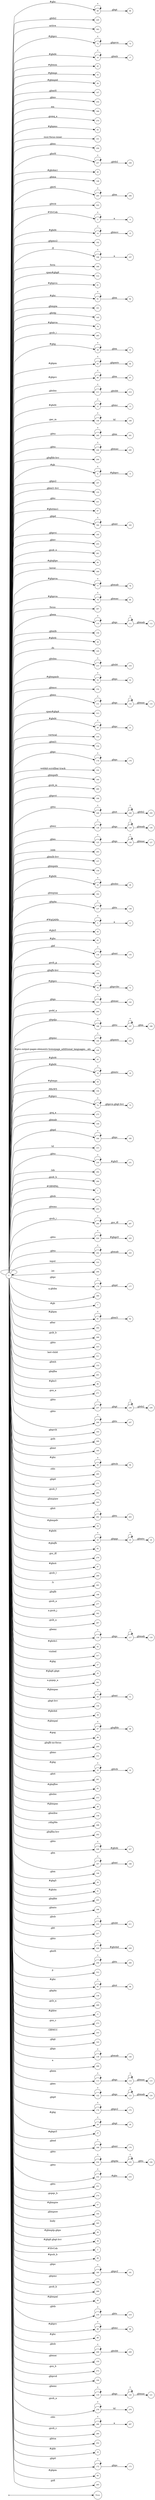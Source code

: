 digraph NFA {
  rankdir=LR;
  node [shape=circle, fontsize=10];
  __start [shape=point, label=""];
  __start -> None;
  89 [label="89"];
  220 [label="220"];
  303 [label="303"];
  51 [label="51"];
  72 [label="72"];
  227 [label="227"];
  16 [label="16"];
  45 [label="45"];
  21 [label="21"];
  55 [label="55"];
  56 [label="56"];
  109 [label="109"];
  147 [label="147"];
  254 [label="254"];
  306 [label="306"];
  26 [label="26"];
  270 [label="270"];
  65 [label="65"];
  9 [label="9"];
  31 [label="31"];
  101 [label="101"];
  29 [label="29"];
  256 [label="256"];
  211 [label="211"];
  78 [label="78"];
  257 [label="257"];
  40 [label="40"];
  148 [label="148"];
  205 [label="205"];
  222 [label="222"];
  3 [label="3"];
  247 [label="247"];
  214 [label="214"];
  14 [label="14"];
  142 [label="142"];
  192 [label="192"];
  4 [label="4"];
  94 [label="94"];
  106 [label="106"];
  75 [label="75"];
  287 [label="287"];
  308 [label="308"];
  314 [label="314"];
  81 [label="81"];
  118 [label="118"];
  91 [label="91"];
  161 [label="161"];
  168 [label="168"];
  145 [label="145"];
  76 [label="76"];
  135 [label="135"];
  285 [label="285"];
  71 [label="71"];
  30 [label="30"];
  132 [label="132"];
  80 [label="80"];
  63 [label="63"];
  66 [label="66"];
  175 [label="175"];
  213 [label="213"];
  235 [label="235"];
  250 [label="250"];
  12 [label="12"];
  108 [label="108"];
  240 [label="240"];
  244 [label="244"];
  117 [label="117"];
  204 [label="204"];
  8 [label="8"];
  126 [label="126"];
  197 [label="197"];
  155 [label="155"];
  221 [label="221"];
  67 [label="67"];
  73 [label="73"];
  97 [label="97"];
  69 [label="69"];
  182 [label="182"];
  111 [label="111"];
  219 [label="219"];
  62 [label="62"];
  179 [label="179"];
  195 [label="195"];
  124 [label="124"];
  255 [label="255"];
  281 [label="281"];
  84 [label="84"];
  309 [label="309"];
  77 [label="77"];
  279 [label="279"];
  79 [label="79"];
  307 [label="307"];
  110 [label="110"];
  156 [label="156"];
  38 [label="38"];
  105 [label="105"];
  215 [label="215"];
  52 [label="52"];
  152 [label="152"];
  131 [label="131"];
  313 [label="313"];
  20 [label="20"];
  233 [label="233"];
  316 [label="316"];
  154 [label="154"];
  178 [label="178"];
  102 [label="102"];
  160 [label="160"];
  290 [label="290"];
  196 [label="196"];
  297 [label="297"];
  248 [label="248"];
  128 [label="128"];
  125 [label="125"];
  33 [label="33"];
  293 [label="293"];
  157 [label="157"];
  181 [label="181"];
  159 [label="159"];
  229 [label="229"];
  236 [label="236"];
  25 [label="25"];
  162 [label="162"];
  137 [label="137"];
  225 [label="225"];
  5 [label="5"];
  44 [label="44"];
  85 [label="85"];
  134 [label="134"];
  283 [label="283"];
  199 [label="199"];
  70 [label="70"];
  249 [label="249"];
  141 [label="141"];
  264 [label="264"];
  186 [label="186"];
  190 [label="190"];
  216 [label="216"];
  0 [label="0"];
  100 [label="100"];
  43 [label="43"];
  129 [label="129"];
  18 [label="18"];
  59 [label="59"];
  104 [label="104"];
  74 [label="74"];
  275 [label="275"];
  149 [label="149"];
  13 [label="13"];
  184 [label="184"];
  315 [label="315"];
  230 [label="230"];
  292 [label="292"];
  19 [label="19"];
  284 [label="284"];
  1 [label="1"];
  207 [label="207"];
  253 [label="253"];
  286 [label="286"];
  177 [label="177"];
  224 [label="224"];
  90 [label="90"];
  242 [label="242"];
  310 [label="310"];
  294 [label="294"];
  176 [label="176"];
  300 [label="300"];
  7 [label="7"];
  61 [label="61"];
  170 [label="170"];
  112 [label="112"];
  304 [label="304"];
  183 [label="183"];
  268 [label="268"];
  223 [label="223"];
  311 [label="311"];
  153 [label="153"];
  133 [label="133"];
  245 [label="245"];
  201 [label="201"];
  86 [label="86"];
  271 [label="271"];
  237 [label="237"];
  246 [label="246"];
  173 [label="173"];
  193 [label="193"];
  266 [label="266"];
  165 [label="165"];
  107 [label="107"];
  93 [label="93"];
  188 [label="188"];
  295 [label="295"];
  127 [label="127"];
  239 [label="239"];
  171 [label="171"];
  140 [label="140"];
  282 [label="282"];
  23 [label="23"];
  163 [label="163"];
  262 [label="262"];
  54 [label="54"];
  22 [label="22"];
  82 [label="82"];
  276 [label="276"];
  87 [label="87"];
  289 [label="289"];
  291 [label="291"];
  241 [label="241"];
  198 [label="198"];
  277 [label="277"];
  302 [label="302"];
  267 [label="267"];
  116 [label="116"];
  42 [label="42"];
  317 [label="317"];
  27 [label="27"];
  35 [label="35"];
  301 [label="301"];
  50 [label="50"];
  144 [label="144"];
  39 [label="39"];
  47 [label="47"];
  24 [label="24"];
  48 [label="48"];
  238 [label="238"];
  98 [label="98"];
  200 [label="200"];
  151 [label="151"];
  185 [label="185"];
  32 [label="32"];
  261 [label="261"];
  83 [label="83"];
  212 [label="212"];
  92 [label="92"];
  49 [label="49"];
  158 [label="158"];
  298 [label="298"];
  202 [label="202"];
  6 [label="6"];
  17 [label="17"];
  191 [label="191"];
  226 [label="226"];
  167 [label="167"];
  146 [label="146"];
  34 [label="34"];
  41 [label="41"];
  203 [label="203"];
  166 [label="166"];
  210 [label="210"];
  217 [label="217"];
  228 [label="228"];
  259 [label="259"];
  312 [label="312"];
  138 [label="138"];
  95 [label="95"];
  136 [label="136"];
  269 [label="269"];
  11 [label="11"];
  273 [label="273"];
  103 [label="103"];
  143 [label="143"];
  139 [label="139"];
  299 [label="299"];
  64 [label="64"];
  231 [label="231"];
  113 [label="113"];
  120 [label="120"];
  122 [label="122"];
  206 [label="206"];
  174 [label="174"];
  258 [label="258"];
  28 [label="28"];
  37 [label="37"];
  123 [label="123"];
  169 [label="169"];
  53 [label="53"];
  234 [label="234"];
  232 [label="232"];
  251 [label="251"];
  263 [label="263"];
  209 [label="209"];
  274 [label="274"];
  57 [label="57"];
  164 [label="164"];
  187 [label="187"];
  305 [label="305"];
  96 [label="96"];
  58 [label="58"];
  36 [label="36"];
  114 [label="114"];
  2 [label="2"];
  99 [label="99"];
  180 [label="180"];
  189 [label="189"];
  288 [label="288"];
  130 [label="130"];
  15 [label="15"];
  46 [label="46"];
  218 [label="218"];
  68 [label="68"];
  243 [label="243"];
  88 [label="88"];
  208 [label="208"];
  260 [label="260"];
  150 [label="150"];
  272 [label="272"];
  121 [label="121"];
  194 [label="194"];
  119 [label="119"];
  278 [label="278"];
  296 [label="296"];
  115 [label="115"];
  280 [label="280"];
  252 [label="252"];
  10 [label="10"];
  172 [label="172"];
  60 [label="60"];
  265 [label="265"];
  { node [shape=doublecircle]; 1 2 4 6 7 9 10 11 13 15 17 19 21 24 26 27 29 31 33 34 35 36 37 38 39 40 41 42 43 44 45 46 48 49 51 53 54 55 56 57 58 59 60 62 64 65 67 69 71 73 75 76 78 80 81 82 83 84 85 86 87 88 90 92 94 96 97 98 99 100 101 102 103 104 105 107 109 112 115 118 121 124 127 130 133 135 136 138 140 142 143 144 145 146 147 148 149 150 151 152 153 154 155 156 157 158 159 160 161 162 163 164 165 166 168 170 171 173 175 177 179 181 183 185 188 189 191 192 193 194 195 196 197 198 199 200 201 202 203 204 206 207 209 211 212 214 216 217 219 220 221 222 223 225 227 229 231 233 236 239 241 243 245 247 250 251 252 253 254 255 256 258 260 261 263 264 265 266 267 268 269 270 271 272 273 274 275 276 277 279 280 281 282 283 284 285 287 288 289 290 291 292 293 294 295 297 298 299 300 301 302 303 304 305 306 307 308 309 310 311 312 313 314 315 316 317 }
  0 -> 0 [label="*"];
  0 -> 1 [label="#GBMPAL"];
  0 -> 2 [label="#SIvCob"];
  0 -> 3 [label="#SIvCob"];
  3 -> 3 [label="*"];
  3 -> 4 [label="a"];
  0 -> 5 [label="#WqQANb"];
  5 -> 5 [label="*"];
  5 -> 6 [label="a"];
  0 -> 7 [label="#gb"];
  0 -> 8 [label="#gb"];
  8 -> 8 [label="*"];
  8 -> 9 [label="#gbprc"];
  0 -> 10 [label="#gbb"];
  0 -> 11 [label="#gbbw"];
  0 -> 12 [label="#gbd4"];
  12 -> 12 [label="*"];
  12 -> 13 [label=".gbmc"];
  0 -> 14 [label="#gbd4"];
  14 -> 14 [label="*"];
  14 -> 15 [label=".gbmcc"];
  0 -> 16 [label="#gbd4"];
  16 -> 16 [label="*"];
  16 -> 17 [label=".gbmh"];
  0 -> 18 [label="#gbd4"];
  18 -> 18 [label="*"];
  18 -> 19 [label=".gbmtc"];
  0 -> 20 [label="#gbd4"];
  20 -> 20 [label="*"];
  20 -> 21 [label=".gbpc"];
  0 -> 22 [label="#gbd4"];
  22 -> 22 [label="*"];
  22 -> 23 [label=".gbpgs"];
  23 -> 23 [label="*"];
  23 -> 24 [label=".gbmtc"];
  0 -> 25 [label="#gbd4"];
  25 -> 25 [label="*"];
  25 -> 26 [label=".gbsbic"];
  0 -> 27 [label="#gbg"];
  0 -> 28 [label="#gbg"];
  28 -> 28 [label="*"];
  28 -> 29 [label=".gbgt"];
  0 -> 30 [label="#gbg"];
  30 -> 30 [label="*"];
  30 -> 31 [label=".gbm"];
  0 -> 32 [label="#gbg"];
  32 -> 32 [label="*"];
  32 -> 33 [label=".gbtcb"];
  0 -> 34 [label="#gbg5"];
  0 -> 35 [label="#gbg6.gbgt"];
  0 -> 36 [label="#gbg6.gbgt-hvr"];
  0 -> 37 [label="#gbgs5"];
  0 -> 38 [label="#gbi4i"];
  0 -> 39 [label="#gbi4id"];
  0 -> 40 [label="#gbi4m1"];
  0 -> 41 [label="#gbi4s"];
  0 -> 42 [label="#gbi4s1"];
  0 -> 43 [label="#gbi4t"];
  0 -> 44 [label="#gbi5"];
  0 -> 45 [label="#gbmm"];
  0 -> 46 [label="#gbmpal"];
  0 -> 47 [label="#gbmpal"];
  47 -> 47 [label="*"];
  47 -> 48 [label=".gbqfbb"];
  0 -> 49 [label="#gbmpas"];
  0 -> 50 [label="#gbmpas"];
  50 -> 50 [label="*"];
  50 -> 51 [label=".gbmt"];
  0 -> 52 [label="#gbmpasb"];
  52 -> 52 [label="*"];
  52 -> 53 [label=".gbps"];
  0 -> 54 [label="#gbmpdv"];
  0 -> 55 [label="#gbmpi"];
  0 -> 56 [label="#gbmpid"];
  0 -> 57 [label="#gbmpiw"];
  0 -> 58 [label="#gbmplp.gbps"];
  0 -> 59 [label="#gbmps"];
  0 -> 60 [label="#gbpm"];
  0 -> 61 [label="#gbpm"];
  61 -> 61 [label="*"];
  61 -> 62 [label=".gbml1"];
  0 -> 63 [label="#gbpm"];
  63 -> 63 [label="*"];
  63 -> 64 [label=".gbpmtc"];
  0 -> 65 [label="#gbpms"];
  0 -> 66 [label="#gbprc"];
  66 -> 66 [label="*"];
  66 -> 67 [label=".gbm"];
  0 -> 68 [label="#gbprc"];
  68 -> 68 [label="*"];
  68 -> 69 [label=".gbmc"];
  0 -> 70 [label="#gbprc"];
  70 -> 70 [label="*"];
  70 -> 71 [label=".gbprcbc"];
  0 -> 72 [label="#gbprc"];
  72 -> 72 [label="*"];
  72 -> 73 [label=".gbprcx"];
  0 -> 74 [label="#gbprc"];
  74 -> 74 [label="*"];
  74 -> 75 [label=".gbprcx.gbgt-hvr"];
  0 -> 76 [label="#gbprca"];
  0 -> 77 [label="#gbprca"];
  77 -> 77 [label="*"];
  77 -> 78 [label=".gbmab"];
  0 -> 79 [label="#gbprca"];
  79 -> 79 [label="*"];
  79 -> 80 [label=".gbmac"];
  0 -> 81 [label="#gbprcs"];
  0 -> 82 [label="#gbqfb"];
  0 -> 83 [label="#gbqfbw"];
  0 -> 84 [label="#gbqfqw"];
  0 -> 85 [label="#gbs"];
  0 -> 86 [label="#gbx3"];
  0 -> 87 [label="#gbx4"];
  0 -> 88 [label="#gbz"];
  0 -> 89 [label="#gbz"];
  89 -> 89 [label="*"];
  89 -> 90 [label=".gbgt"];
  0 -> 91 [label="#gbz"];
  91 -> 91 [label="*"];
  91 -> 92 [label=".gbm"];
  0 -> 93 [label="#gbz"];
  93 -> 93 [label="*"];
  93 -> 94 [label=".gbtcb"];
  0 -> 95 [label="#gbz"];
  95 -> 95 [label="*"];
  95 -> 96 [label=".gbzt"];
  0 -> 97 [label="#gbztms1"];
  0 -> 98 [label="#gog"];
  0 -> 99 [label="#gssb_b"];
  0 -> 100 [label="#gws-output-pages-elements-homepage_additional_languages__als"];
  0 -> 101 [label="-moz-focus-inner"];
  0 -> 102 [label="-webkit-scrollbar-track"];
  0 -> 103 [label=".GBMCC"];
  0 -> 104 [label=".H6sW5"];
  0 -> 105 [label=".ds"];
  0 -> 106 [label=".fl"];
  106 -> 106 [label="*"];
  106 -> 107 [label="a"];
  0 -> 108 [label=".gac_m"];
  108 -> 108 [label="*"];
  108 -> 109 [label="td"];
  0 -> 110 [label=".gbem"];
  110 -> 110 [label="*"];
  110 -> 111 [label=".gbgs"];
  111 -> 111 [label="*"];
  111 -> 112 [label=".gbmab"];
  0 -> 113 [label=".gbem"];
  113 -> 113 [label="*"];
  113 -> 114 [label=".gbgs"];
  114 -> 114 [label="*"];
  114 -> 115 [label=".gbmac"];
  0 -> 116 [label=".gbemi"];
  116 -> 116 [label="*"];
  116 -> 117 [label=".gbgs"];
  117 -> 117 [label="*"];
  117 -> 118 [label=".gbmab"];
  0 -> 119 [label=".gbemi"];
  119 -> 119 [label="*"];
  119 -> 120 [label=".gbgs"];
  120 -> 120 [label="*"];
  120 -> 121 [label=".gbmac"];
  0 -> 122 [label=".gbes"];
  122 -> 122 [label="*"];
  122 -> 123 [label=".gbgs"];
  123 -> 123 [label="*"];
  123 -> 124 [label=".gbmab"];
  0 -> 125 [label=".gbes"];
  125 -> 125 [label="*"];
  125 -> 126 [label=".gbgs"];
  126 -> 126 [label="*"];
  126 -> 127 [label=".gbmac"];
  0 -> 128 [label=".gbesi"];
  128 -> 128 [label="*"];
  128 -> 129 [label=".gbgs"];
  129 -> 129 [label="*"];
  129 -> 130 [label=".gbmab"];
  0 -> 131 [label=".gbesi"];
  131 -> 131 [label="*"];
  131 -> 132 [label=".gbgs"];
  132 -> 132 [label="*"];
  132 -> 133 [label=".gbmac"];
  0 -> 134 [label=".gbf"];
  134 -> 134 [label="*"];
  134 -> 135 [label=".gbmt"];
  0 -> 136 [label=".gbg4a"];
  0 -> 137 [label=".gbg4a"];
  137 -> 137 [label="*"];
  137 -> 138 [label=".gbts"];
  0 -> 139 [label=".gbgs"];
  139 -> 139 [label="*"];
  139 -> 140 [label=".gbmab"];
  0 -> 141 [label=".gbgs"];
  141 -> 141 [label="*"];
  141 -> 142 [label=".gbmac"];
  0 -> 143 [label=".gbgt"];
  0 -> 144 [label=".gbgt-hvr"];
  0 -> 145 [label=".gbi4p"];
  0 -> 146 [label=".gbm"];
  0 -> 147 [label=".gbm0l"];
  0 -> 148 [label=".gbma"];
  0 -> 149 [label=".gbmab"];
  0 -> 150 [label=".gbmac"];
  0 -> 151 [label=".gbmc"];
  0 -> 152 [label=".gbmcc"];
  0 -> 153 [label=".gbmh"];
  0 -> 154 [label=".gbml1"];
  0 -> 155 [label=".gbml1-hvr"];
  0 -> 156 [label=".gbmlb"];
  0 -> 157 [label=".gbmlb-hvr"];
  0 -> 158 [label=".gbmlbw"];
  0 -> 159 [label=".gbmpala"];
  0 -> 160 [label=".gbmpalb"];
  0 -> 161 [label=".gbmpia"];
  0 -> 162 [label=".gbmpiaa"];
  0 -> 163 [label=".gbmpiaw"];
  0 -> 164 [label=".gbmpnw"];
  0 -> 165 [label=".gbmt"];
  0 -> 166 [label=".gbmtc"];
  0 -> 167 [label=".gbn"];
  167 -> 167 [label="*"];
  167 -> 168 [label=".gbmt"];
  0 -> 169 [label=".gbnd"];
  169 -> 169 [label="*"];
  169 -> 170 [label=".gbmt"];
  0 -> 171 [label=".gbp0"];
  0 -> 172 [label=".gbp0"];
  172 -> 172 [label="*"];
  172 -> 173 [label=".gbps"];
  0 -> 174 [label=".gbp0"];
  174 -> 174 [label="*"];
  174 -> 175 [label=".gbps2"];
  0 -> 176 [label=".gbpc"];
  176 -> 176 [label="*"];
  176 -> 177 [label=".gbpd"];
  0 -> 178 [label=".gbpc"];
  178 -> 178 [label="*"];
  178 -> 179 [label=".gbps"];
  0 -> 180 [label=".gbpc"];
  180 -> 180 [label="*"];
  180 -> 181 [label=".gbps2"];
  0 -> 182 [label=".gbpd"];
  182 -> 182 [label="*"];
  182 -> 183 [label=".gbmt"];
  0 -> 184 [label=".gbpd"];
  184 -> 184 [label="*"];
  184 -> 185 [label=".gbps"];
  0 -> 186 [label=".gbpdjs"];
  186 -> 186 [label="*"];
  186 -> 187 [label=".gbto"];
  187 -> 187 [label="*"];
  187 -> 188 [label=".gbm"];
  0 -> 189 [label=".gbpmc"];
  0 -> 190 [label=".gbpmc"];
  190 -> 190 [label="*"];
  190 -> 191 [label=".gbpmtc"];
  0 -> 192 [label=".gbpms2"];
  0 -> 193 [label=".gbprcb"];
  0 -> 194 [label=".gbprcd"];
  0 -> 195 [label=".gbprci"];
  0 -> 196 [label=".gbprct"];
  0 -> 197 [label=".gbps2"];
  0 -> 198 [label=".gbqfb"];
  0 -> 199 [label=".gbqfb-hvr"];
  0 -> 200 [label=".gbqfb-no-focus"];
  0 -> 201 [label=".gbqfba"];
  0 -> 202 [label=".gbqfba-hvr"];
  0 -> 203 [label=".gbqfbb"];
  0 -> 204 [label=".gbqfbb-hvr"];
  0 -> 205 [label=".gbrtl"];
  205 -> 205 [label="*"];
  205 -> 206 [label=".gbm"];
  0 -> 207 [label=".gbsb"];
  0 -> 208 [label=".gbsb"];
  208 -> 208 [label="*"];
  208 -> 209 [label=".gbsbb"];
  0 -> 210 [label=".gbsb"];
  210 -> 210 [label="*"];
  210 -> 211 [label=".gbsbt"];
  0 -> 212 [label=".gbsbic"];
  0 -> 213 [label=".gbsbis"];
  213 -> 213 [label="*"];
  213 -> 214 [label=".gbsbb"];
  0 -> 215 [label=".gbsbis"];
  215 -> 215 [label="*"];
  215 -> 216 [label=".gbsbt"];
  0 -> 217 [label=".gbt"];
  0 -> 218 [label=".gbtb"];
  218 -> 218 [label="*"];
  218 -> 219 [label=".gbts"];
  0 -> 220 [label=".gbtb2"];
  0 -> 221 [label=".gbtc"];
  0 -> 222 [label=".gbtcb"];
  0 -> 223 [label=".gbto"];
  0 -> 224 [label=".gbto"];
  224 -> 224 [label="*"];
  224 -> 225 [label="#gbgs5"];
  0 -> 226 [label=".gbto"];
  226 -> 226 [label="*"];
  226 -> 227 [label="#gbi4i"];
  0 -> 228 [label=".gbto"];
  228 -> 228 [label="*"];
  228 -> 229 [label="#gbi4id"];
  0 -> 230 [label=".gbto"];
  230 -> 230 [label="*"];
  230 -> 231 [label="#gbi5"];
  0 -> 232 [label=".gbto"];
  232 -> 232 [label="*"];
  232 -> 233 [label="#gbs"];
  0 -> 234 [label=".gbto"];
  234 -> 234 [label="*"];
  234 -> 235 [label=".gbg4a"];
  235 -> 235 [label="*"];
  235 -> 236 [label=".gbts"];
  0 -> 237 [label=".gbto"];
  237 -> 237 [label="*"];
  237 -> 238 [label=".gbgt"];
  238 -> 238 [label="*"];
  238 -> 239 [label=".gbtb2"];
  0 -> 240 [label=".gbto"];
  240 -> 240 [label="*"];
  240 -> 241 [label=".gbm"];
  0 -> 242 [label=".gbto"];
  242 -> 242 [label="*"];
  242 -> 243 [label=".gbmab"];
  0 -> 244 [label=".gbto"];
  244 -> 244 [label="*"];
  244 -> 245 [label=".gbmac"];
  0 -> 246 [label=".gbto"];
  246 -> 246 [label="*"];
  246 -> 247 [label=".gbts"];
  0 -> 248 [label=".gbto"];
  248 -> 248 [label="*"];
  248 -> 249 [label=".gbzt"];
  249 -> 249 [label="*"];
  249 -> 250 [label=".gbtb2"];
  0 -> 251 [label=".gbts"];
  0 -> 252 [label=".gbtsa"];
  0 -> 253 [label=".gbxms"];
  0 -> 254 [label=".gbxo"];
  0 -> 255 [label=".gbxv"];
  0 -> 256 [label=".gbxx"];
  0 -> 257 [label=".gbz0l"];
  257 -> 257 [label="*"];
  257 -> 258 [label=".gbtb2"];
  0 -> 259 [label=".gbz0l"];
  259 -> 259 [label="*"];
  259 -> 260 [label=".gbts"];
  0 -> 261 [label=".gbzt"];
  0 -> 262 [label=".gbzt"];
  262 -> 262 [label="*"];
  262 -> 263 [label=".gbts"];
  0 -> 264 [label=".gsdd_a"];
  0 -> 265 [label=".gsfi"];
  0 -> 266 [label=".gsfs"];
  0 -> 267 [label=".gsib_a"];
  0 -> 268 [label=".gsib_b"];
  0 -> 269 [label=".gsls_a"];
  0 -> 270 [label=".gsmq_a"];
  0 -> 271 [label=".gsn_a"];
  0 -> 272 [label=".gsn_b"];
  0 -> 273 [label=".gsn_c"];
  0 -> 274 [label=".gspqs_b"];
  0 -> 275 [label=".gsq_a"];
  0 -> 276 [label=".gss_ifl"];
  0 -> 277 [label=".gssb_a"];
  0 -> 278 [label=".gssb_a"];
  278 -> 278 [label="*"];
  278 -> 279 [label="td"];
  0 -> 280 [label=".gssb_c"];
  0 -> 281 [label=".gssb_e"];
  0 -> 282 [label=".gssb_f"];
  0 -> 283 [label=".gssb_g"];
  0 -> 284 [label=".gssb_h"];
  0 -> 285 [label=".gssb_i"];
  0 -> 286 [label=".gssb_i"];
  286 -> 286 [label="*"];
  286 -> 287 [label=".gss_ifl"];
  0 -> 288 [label=".gssb_k"];
  0 -> 289 [label=".gssb_l"];
  0 -> 290 [label=".gssb_m"];
  0 -> 291 [label=".h"];
  0 -> 292 [label=".lsb"];
  0 -> 293 [label=".lsbb"];
  0 -> 294 [label=".lst"];
  0 -> 295 [label=".sblc"];
  0 -> 296 [label=".sblc"];
  296 -> 296 [label="*"];
  296 -> 297 [label="a"];
  0 -> 298 [label=".z4hgWe"];
  0 -> 299 [label="a"];
  0 -> 300 [label="a.gbiba"];
  0 -> 301 [label="a.gspqs_a"];
  0 -> 302 [label="a.gssb_j"];
  0 -> 303 [label="active"];
  0 -> 304 [label="after"];
  0 -> 305 [label="body"];
  0 -> 306 [label="em"];
  0 -> 307 [label="focus"];
  0 -> 308 [label="form"];
  0 -> 309 [label="hover"];
  0 -> 310 [label="input"];
  0 -> 311 [label="last-child"];
  0 -> 312 [label="p"];
  0 -> 313 [label="span#gbg4"];
  0 -> 314 [label="span#gbg6"];
  0 -> 315 [label="td"];
  0 -> 316 [label="vertical"];
  0 -> 317 [label="visited"];
}
